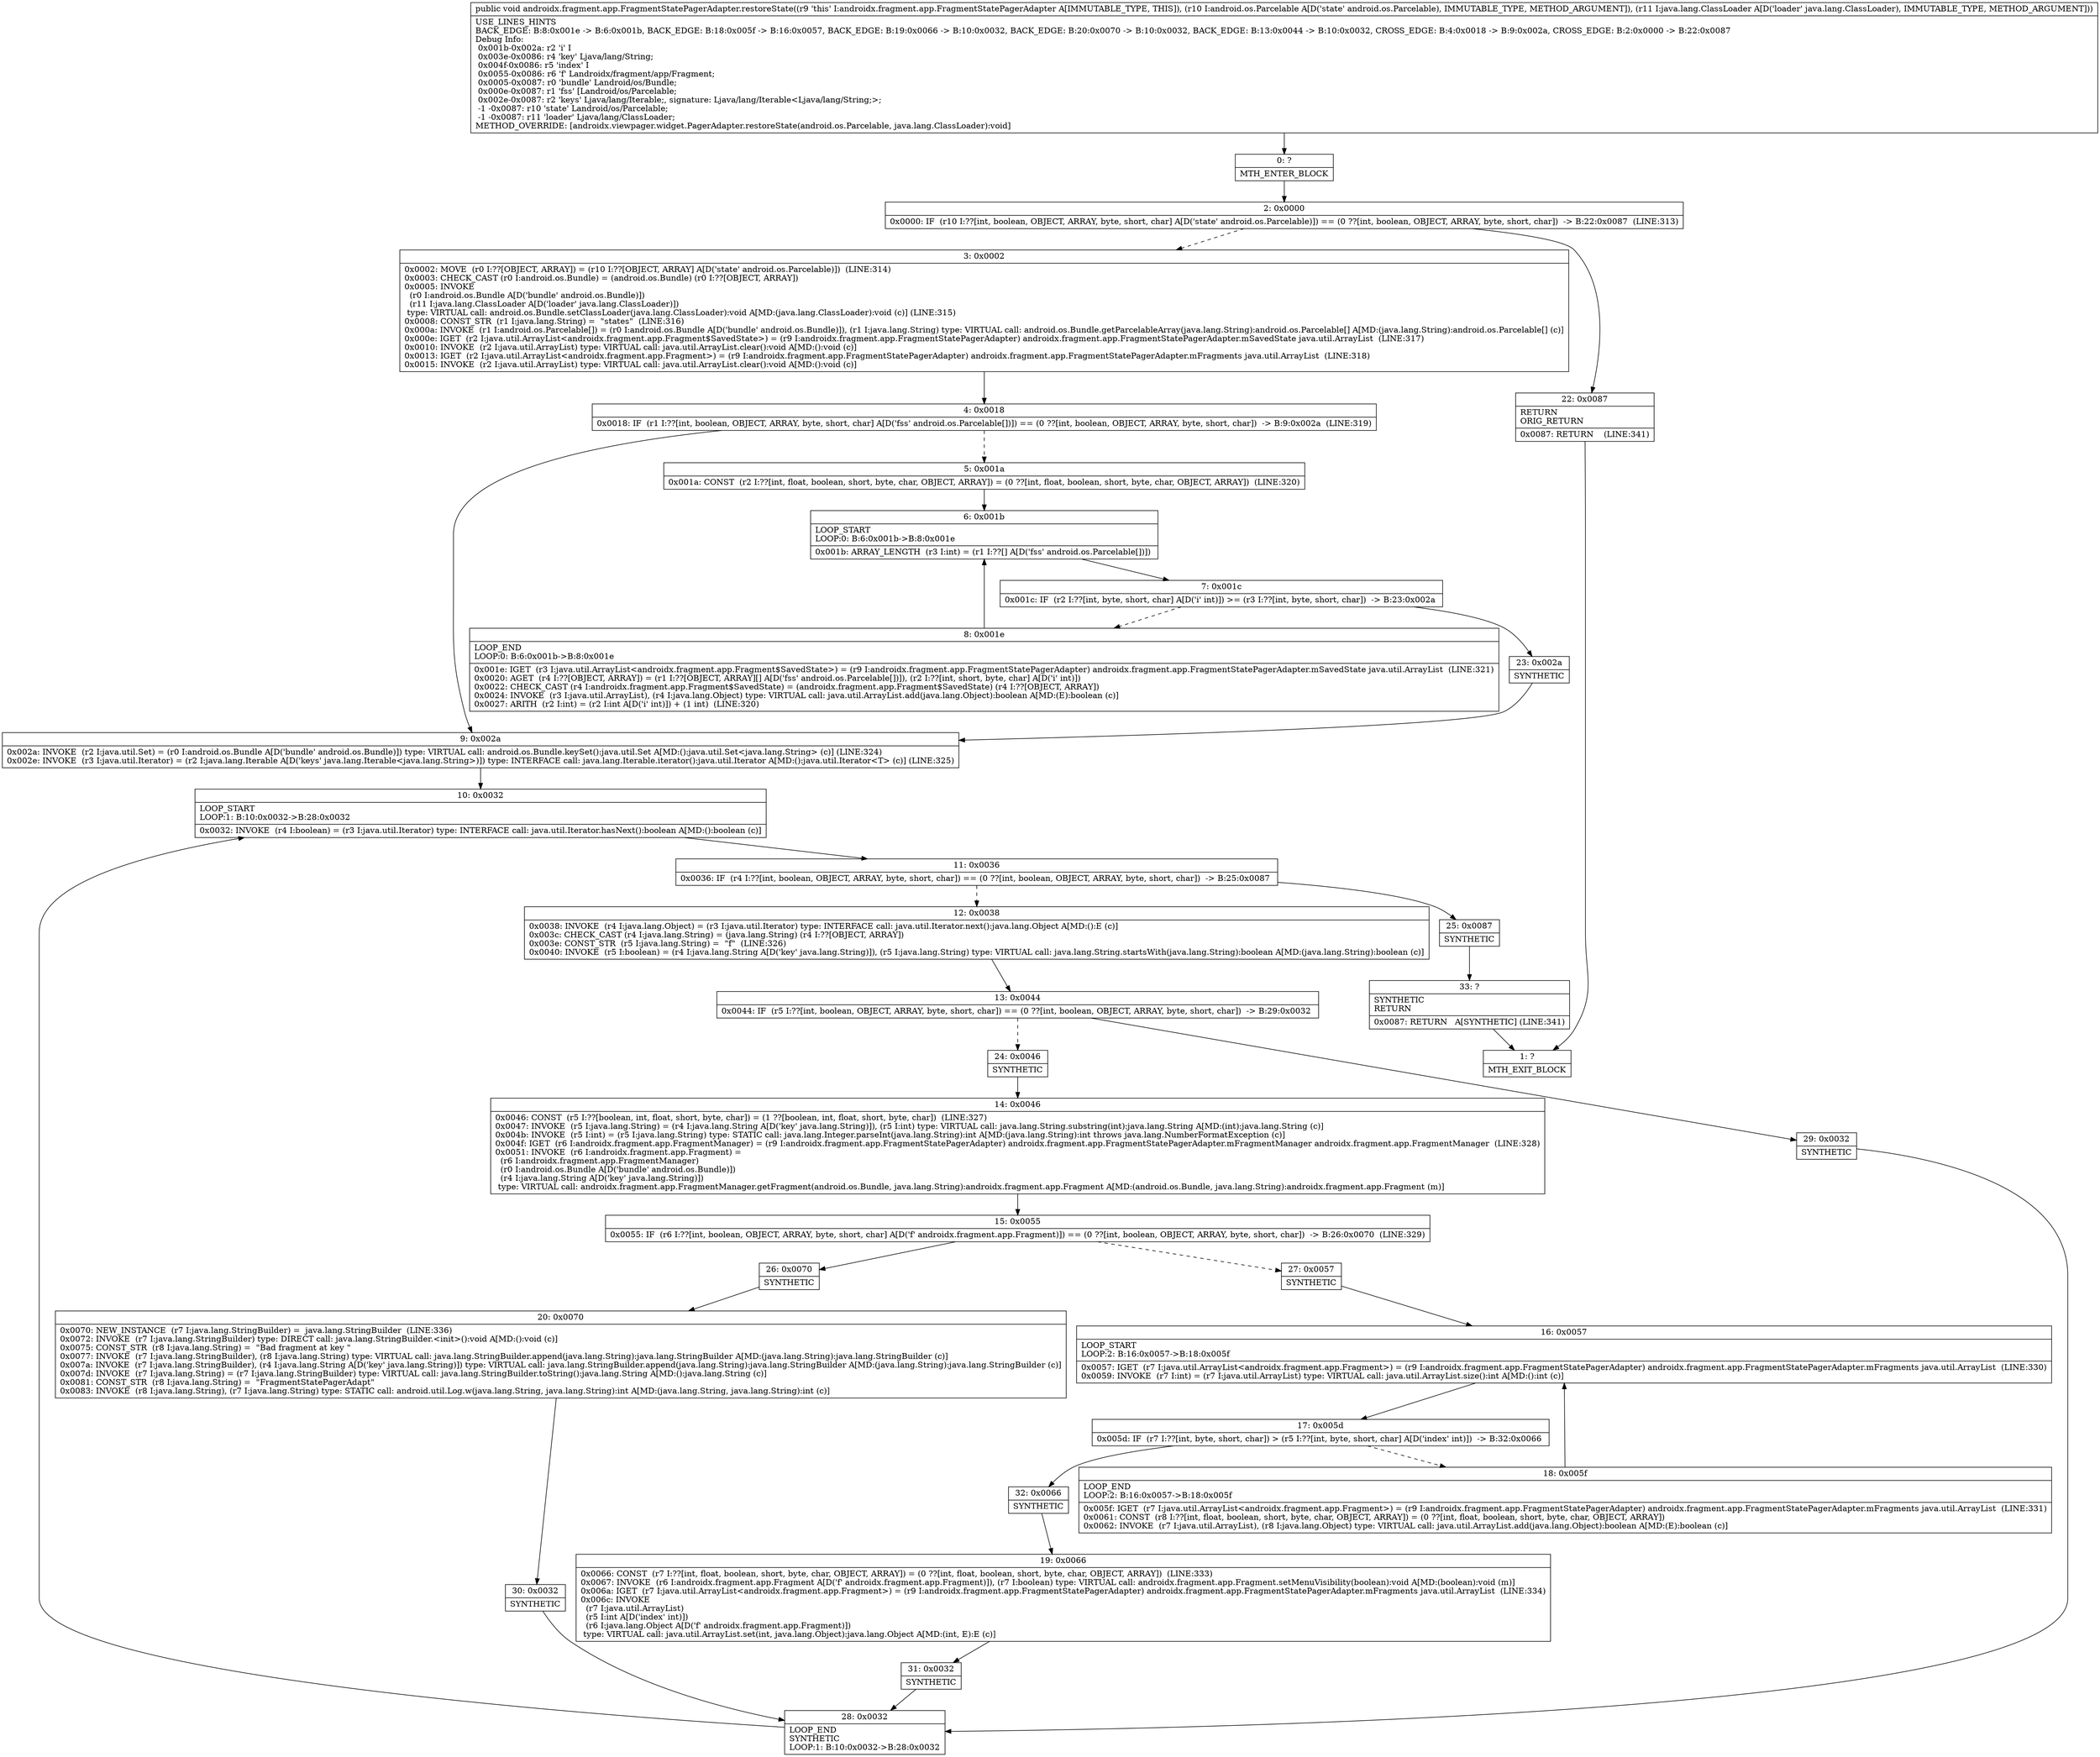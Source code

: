 digraph "CFG forandroidx.fragment.app.FragmentStatePagerAdapter.restoreState(Landroid\/os\/Parcelable;Ljava\/lang\/ClassLoader;)V" {
Node_0 [shape=record,label="{0\:\ ?|MTH_ENTER_BLOCK\l}"];
Node_2 [shape=record,label="{2\:\ 0x0000|0x0000: IF  (r10 I:??[int, boolean, OBJECT, ARRAY, byte, short, char] A[D('state' android.os.Parcelable)]) == (0 ??[int, boolean, OBJECT, ARRAY, byte, short, char])  \-\> B:22:0x0087  (LINE:313)\l}"];
Node_3 [shape=record,label="{3\:\ 0x0002|0x0002: MOVE  (r0 I:??[OBJECT, ARRAY]) = (r10 I:??[OBJECT, ARRAY] A[D('state' android.os.Parcelable)])  (LINE:314)\l0x0003: CHECK_CAST (r0 I:android.os.Bundle) = (android.os.Bundle) (r0 I:??[OBJECT, ARRAY]) \l0x0005: INVOKE  \l  (r0 I:android.os.Bundle A[D('bundle' android.os.Bundle)])\l  (r11 I:java.lang.ClassLoader A[D('loader' java.lang.ClassLoader)])\l type: VIRTUAL call: android.os.Bundle.setClassLoader(java.lang.ClassLoader):void A[MD:(java.lang.ClassLoader):void (c)] (LINE:315)\l0x0008: CONST_STR  (r1 I:java.lang.String) =  \"states\"  (LINE:316)\l0x000a: INVOKE  (r1 I:android.os.Parcelable[]) = (r0 I:android.os.Bundle A[D('bundle' android.os.Bundle)]), (r1 I:java.lang.String) type: VIRTUAL call: android.os.Bundle.getParcelableArray(java.lang.String):android.os.Parcelable[] A[MD:(java.lang.String):android.os.Parcelable[] (c)]\l0x000e: IGET  (r2 I:java.util.ArrayList\<androidx.fragment.app.Fragment$SavedState\>) = (r9 I:androidx.fragment.app.FragmentStatePagerAdapter) androidx.fragment.app.FragmentStatePagerAdapter.mSavedState java.util.ArrayList  (LINE:317)\l0x0010: INVOKE  (r2 I:java.util.ArrayList) type: VIRTUAL call: java.util.ArrayList.clear():void A[MD:():void (c)]\l0x0013: IGET  (r2 I:java.util.ArrayList\<androidx.fragment.app.Fragment\>) = (r9 I:androidx.fragment.app.FragmentStatePagerAdapter) androidx.fragment.app.FragmentStatePagerAdapter.mFragments java.util.ArrayList  (LINE:318)\l0x0015: INVOKE  (r2 I:java.util.ArrayList) type: VIRTUAL call: java.util.ArrayList.clear():void A[MD:():void (c)]\l}"];
Node_4 [shape=record,label="{4\:\ 0x0018|0x0018: IF  (r1 I:??[int, boolean, OBJECT, ARRAY, byte, short, char] A[D('fss' android.os.Parcelable[])]) == (0 ??[int, boolean, OBJECT, ARRAY, byte, short, char])  \-\> B:9:0x002a  (LINE:319)\l}"];
Node_5 [shape=record,label="{5\:\ 0x001a|0x001a: CONST  (r2 I:??[int, float, boolean, short, byte, char, OBJECT, ARRAY]) = (0 ??[int, float, boolean, short, byte, char, OBJECT, ARRAY])  (LINE:320)\l}"];
Node_6 [shape=record,label="{6\:\ 0x001b|LOOP_START\lLOOP:0: B:6:0x001b\-\>B:8:0x001e\l|0x001b: ARRAY_LENGTH  (r3 I:int) = (r1 I:??[] A[D('fss' android.os.Parcelable[])]) \l}"];
Node_7 [shape=record,label="{7\:\ 0x001c|0x001c: IF  (r2 I:??[int, byte, short, char] A[D('i' int)]) \>= (r3 I:??[int, byte, short, char])  \-\> B:23:0x002a \l}"];
Node_8 [shape=record,label="{8\:\ 0x001e|LOOP_END\lLOOP:0: B:6:0x001b\-\>B:8:0x001e\l|0x001e: IGET  (r3 I:java.util.ArrayList\<androidx.fragment.app.Fragment$SavedState\>) = (r9 I:androidx.fragment.app.FragmentStatePagerAdapter) androidx.fragment.app.FragmentStatePagerAdapter.mSavedState java.util.ArrayList  (LINE:321)\l0x0020: AGET  (r4 I:??[OBJECT, ARRAY]) = (r1 I:??[OBJECT, ARRAY][] A[D('fss' android.os.Parcelable[])]), (r2 I:??[int, short, byte, char] A[D('i' int)]) \l0x0022: CHECK_CAST (r4 I:androidx.fragment.app.Fragment$SavedState) = (androidx.fragment.app.Fragment$SavedState) (r4 I:??[OBJECT, ARRAY]) \l0x0024: INVOKE  (r3 I:java.util.ArrayList), (r4 I:java.lang.Object) type: VIRTUAL call: java.util.ArrayList.add(java.lang.Object):boolean A[MD:(E):boolean (c)]\l0x0027: ARITH  (r2 I:int) = (r2 I:int A[D('i' int)]) + (1 int)  (LINE:320)\l}"];
Node_23 [shape=record,label="{23\:\ 0x002a|SYNTHETIC\l}"];
Node_9 [shape=record,label="{9\:\ 0x002a|0x002a: INVOKE  (r2 I:java.util.Set) = (r0 I:android.os.Bundle A[D('bundle' android.os.Bundle)]) type: VIRTUAL call: android.os.Bundle.keySet():java.util.Set A[MD:():java.util.Set\<java.lang.String\> (c)] (LINE:324)\l0x002e: INVOKE  (r3 I:java.util.Iterator) = (r2 I:java.lang.Iterable A[D('keys' java.lang.Iterable\<java.lang.String\>)]) type: INTERFACE call: java.lang.Iterable.iterator():java.util.Iterator A[MD:():java.util.Iterator\<T\> (c)] (LINE:325)\l}"];
Node_10 [shape=record,label="{10\:\ 0x0032|LOOP_START\lLOOP:1: B:10:0x0032\-\>B:28:0x0032\l|0x0032: INVOKE  (r4 I:boolean) = (r3 I:java.util.Iterator) type: INTERFACE call: java.util.Iterator.hasNext():boolean A[MD:():boolean (c)]\l}"];
Node_11 [shape=record,label="{11\:\ 0x0036|0x0036: IF  (r4 I:??[int, boolean, OBJECT, ARRAY, byte, short, char]) == (0 ??[int, boolean, OBJECT, ARRAY, byte, short, char])  \-\> B:25:0x0087 \l}"];
Node_12 [shape=record,label="{12\:\ 0x0038|0x0038: INVOKE  (r4 I:java.lang.Object) = (r3 I:java.util.Iterator) type: INTERFACE call: java.util.Iterator.next():java.lang.Object A[MD:():E (c)]\l0x003c: CHECK_CAST (r4 I:java.lang.String) = (java.lang.String) (r4 I:??[OBJECT, ARRAY]) \l0x003e: CONST_STR  (r5 I:java.lang.String) =  \"f\"  (LINE:326)\l0x0040: INVOKE  (r5 I:boolean) = (r4 I:java.lang.String A[D('key' java.lang.String)]), (r5 I:java.lang.String) type: VIRTUAL call: java.lang.String.startsWith(java.lang.String):boolean A[MD:(java.lang.String):boolean (c)]\l}"];
Node_13 [shape=record,label="{13\:\ 0x0044|0x0044: IF  (r5 I:??[int, boolean, OBJECT, ARRAY, byte, short, char]) == (0 ??[int, boolean, OBJECT, ARRAY, byte, short, char])  \-\> B:29:0x0032 \l}"];
Node_24 [shape=record,label="{24\:\ 0x0046|SYNTHETIC\l}"];
Node_14 [shape=record,label="{14\:\ 0x0046|0x0046: CONST  (r5 I:??[boolean, int, float, short, byte, char]) = (1 ??[boolean, int, float, short, byte, char])  (LINE:327)\l0x0047: INVOKE  (r5 I:java.lang.String) = (r4 I:java.lang.String A[D('key' java.lang.String)]), (r5 I:int) type: VIRTUAL call: java.lang.String.substring(int):java.lang.String A[MD:(int):java.lang.String (c)]\l0x004b: INVOKE  (r5 I:int) = (r5 I:java.lang.String) type: STATIC call: java.lang.Integer.parseInt(java.lang.String):int A[MD:(java.lang.String):int throws java.lang.NumberFormatException (c)]\l0x004f: IGET  (r6 I:androidx.fragment.app.FragmentManager) = (r9 I:androidx.fragment.app.FragmentStatePagerAdapter) androidx.fragment.app.FragmentStatePagerAdapter.mFragmentManager androidx.fragment.app.FragmentManager  (LINE:328)\l0x0051: INVOKE  (r6 I:androidx.fragment.app.Fragment) = \l  (r6 I:androidx.fragment.app.FragmentManager)\l  (r0 I:android.os.Bundle A[D('bundle' android.os.Bundle)])\l  (r4 I:java.lang.String A[D('key' java.lang.String)])\l type: VIRTUAL call: androidx.fragment.app.FragmentManager.getFragment(android.os.Bundle, java.lang.String):androidx.fragment.app.Fragment A[MD:(android.os.Bundle, java.lang.String):androidx.fragment.app.Fragment (m)]\l}"];
Node_15 [shape=record,label="{15\:\ 0x0055|0x0055: IF  (r6 I:??[int, boolean, OBJECT, ARRAY, byte, short, char] A[D('f' androidx.fragment.app.Fragment)]) == (0 ??[int, boolean, OBJECT, ARRAY, byte, short, char])  \-\> B:26:0x0070  (LINE:329)\l}"];
Node_26 [shape=record,label="{26\:\ 0x0070|SYNTHETIC\l}"];
Node_20 [shape=record,label="{20\:\ 0x0070|0x0070: NEW_INSTANCE  (r7 I:java.lang.StringBuilder) =  java.lang.StringBuilder  (LINE:336)\l0x0072: INVOKE  (r7 I:java.lang.StringBuilder) type: DIRECT call: java.lang.StringBuilder.\<init\>():void A[MD:():void (c)]\l0x0075: CONST_STR  (r8 I:java.lang.String) =  \"Bad fragment at key \" \l0x0077: INVOKE  (r7 I:java.lang.StringBuilder), (r8 I:java.lang.String) type: VIRTUAL call: java.lang.StringBuilder.append(java.lang.String):java.lang.StringBuilder A[MD:(java.lang.String):java.lang.StringBuilder (c)]\l0x007a: INVOKE  (r7 I:java.lang.StringBuilder), (r4 I:java.lang.String A[D('key' java.lang.String)]) type: VIRTUAL call: java.lang.StringBuilder.append(java.lang.String):java.lang.StringBuilder A[MD:(java.lang.String):java.lang.StringBuilder (c)]\l0x007d: INVOKE  (r7 I:java.lang.String) = (r7 I:java.lang.StringBuilder) type: VIRTUAL call: java.lang.StringBuilder.toString():java.lang.String A[MD:():java.lang.String (c)]\l0x0081: CONST_STR  (r8 I:java.lang.String) =  \"FragmentStatePagerAdapt\" \l0x0083: INVOKE  (r8 I:java.lang.String), (r7 I:java.lang.String) type: STATIC call: android.util.Log.w(java.lang.String, java.lang.String):int A[MD:(java.lang.String, java.lang.String):int (c)]\l}"];
Node_30 [shape=record,label="{30\:\ 0x0032|SYNTHETIC\l}"];
Node_28 [shape=record,label="{28\:\ 0x0032|LOOP_END\lSYNTHETIC\lLOOP:1: B:10:0x0032\-\>B:28:0x0032\l}"];
Node_27 [shape=record,label="{27\:\ 0x0057|SYNTHETIC\l}"];
Node_16 [shape=record,label="{16\:\ 0x0057|LOOP_START\lLOOP:2: B:16:0x0057\-\>B:18:0x005f\l|0x0057: IGET  (r7 I:java.util.ArrayList\<androidx.fragment.app.Fragment\>) = (r9 I:androidx.fragment.app.FragmentStatePagerAdapter) androidx.fragment.app.FragmentStatePagerAdapter.mFragments java.util.ArrayList  (LINE:330)\l0x0059: INVOKE  (r7 I:int) = (r7 I:java.util.ArrayList) type: VIRTUAL call: java.util.ArrayList.size():int A[MD:():int (c)]\l}"];
Node_17 [shape=record,label="{17\:\ 0x005d|0x005d: IF  (r7 I:??[int, byte, short, char]) \> (r5 I:??[int, byte, short, char] A[D('index' int)])  \-\> B:32:0x0066 \l}"];
Node_18 [shape=record,label="{18\:\ 0x005f|LOOP_END\lLOOP:2: B:16:0x0057\-\>B:18:0x005f\l|0x005f: IGET  (r7 I:java.util.ArrayList\<androidx.fragment.app.Fragment\>) = (r9 I:androidx.fragment.app.FragmentStatePagerAdapter) androidx.fragment.app.FragmentStatePagerAdapter.mFragments java.util.ArrayList  (LINE:331)\l0x0061: CONST  (r8 I:??[int, float, boolean, short, byte, char, OBJECT, ARRAY]) = (0 ??[int, float, boolean, short, byte, char, OBJECT, ARRAY]) \l0x0062: INVOKE  (r7 I:java.util.ArrayList), (r8 I:java.lang.Object) type: VIRTUAL call: java.util.ArrayList.add(java.lang.Object):boolean A[MD:(E):boolean (c)]\l}"];
Node_32 [shape=record,label="{32\:\ 0x0066|SYNTHETIC\l}"];
Node_19 [shape=record,label="{19\:\ 0x0066|0x0066: CONST  (r7 I:??[int, float, boolean, short, byte, char, OBJECT, ARRAY]) = (0 ??[int, float, boolean, short, byte, char, OBJECT, ARRAY])  (LINE:333)\l0x0067: INVOKE  (r6 I:androidx.fragment.app.Fragment A[D('f' androidx.fragment.app.Fragment)]), (r7 I:boolean) type: VIRTUAL call: androidx.fragment.app.Fragment.setMenuVisibility(boolean):void A[MD:(boolean):void (m)]\l0x006a: IGET  (r7 I:java.util.ArrayList\<androidx.fragment.app.Fragment\>) = (r9 I:androidx.fragment.app.FragmentStatePagerAdapter) androidx.fragment.app.FragmentStatePagerAdapter.mFragments java.util.ArrayList  (LINE:334)\l0x006c: INVOKE  \l  (r7 I:java.util.ArrayList)\l  (r5 I:int A[D('index' int)])\l  (r6 I:java.lang.Object A[D('f' androidx.fragment.app.Fragment)])\l type: VIRTUAL call: java.util.ArrayList.set(int, java.lang.Object):java.lang.Object A[MD:(int, E):E (c)]\l}"];
Node_31 [shape=record,label="{31\:\ 0x0032|SYNTHETIC\l}"];
Node_29 [shape=record,label="{29\:\ 0x0032|SYNTHETIC\l}"];
Node_25 [shape=record,label="{25\:\ 0x0087|SYNTHETIC\l}"];
Node_33 [shape=record,label="{33\:\ ?|SYNTHETIC\lRETURN\l|0x0087: RETURN   A[SYNTHETIC] (LINE:341)\l}"];
Node_1 [shape=record,label="{1\:\ ?|MTH_EXIT_BLOCK\l}"];
Node_22 [shape=record,label="{22\:\ 0x0087|RETURN\lORIG_RETURN\l|0x0087: RETURN    (LINE:341)\l}"];
MethodNode[shape=record,label="{public void androidx.fragment.app.FragmentStatePagerAdapter.restoreState((r9 'this' I:androidx.fragment.app.FragmentStatePagerAdapter A[IMMUTABLE_TYPE, THIS]), (r10 I:android.os.Parcelable A[D('state' android.os.Parcelable), IMMUTABLE_TYPE, METHOD_ARGUMENT]), (r11 I:java.lang.ClassLoader A[D('loader' java.lang.ClassLoader), IMMUTABLE_TYPE, METHOD_ARGUMENT]))  | USE_LINES_HINTS\lBACK_EDGE: B:8:0x001e \-\> B:6:0x001b, BACK_EDGE: B:18:0x005f \-\> B:16:0x0057, BACK_EDGE: B:19:0x0066 \-\> B:10:0x0032, BACK_EDGE: B:20:0x0070 \-\> B:10:0x0032, BACK_EDGE: B:13:0x0044 \-\> B:10:0x0032, CROSS_EDGE: B:4:0x0018 \-\> B:9:0x002a, CROSS_EDGE: B:2:0x0000 \-\> B:22:0x0087\lDebug Info:\l  0x001b\-0x002a: r2 'i' I\l  0x003e\-0x0086: r4 'key' Ljava\/lang\/String;\l  0x004f\-0x0086: r5 'index' I\l  0x0055\-0x0086: r6 'f' Landroidx\/fragment\/app\/Fragment;\l  0x0005\-0x0087: r0 'bundle' Landroid\/os\/Bundle;\l  0x000e\-0x0087: r1 'fss' [Landroid\/os\/Parcelable;\l  0x002e\-0x0087: r2 'keys' Ljava\/lang\/Iterable;, signature: Ljava\/lang\/Iterable\<Ljava\/lang\/String;\>;\l  \-1 \-0x0087: r10 'state' Landroid\/os\/Parcelable;\l  \-1 \-0x0087: r11 'loader' Ljava\/lang\/ClassLoader;\lMETHOD_OVERRIDE: [androidx.viewpager.widget.PagerAdapter.restoreState(android.os.Parcelable, java.lang.ClassLoader):void]\l}"];
MethodNode -> Node_0;Node_0 -> Node_2;
Node_2 -> Node_3[style=dashed];
Node_2 -> Node_22;
Node_3 -> Node_4;
Node_4 -> Node_5[style=dashed];
Node_4 -> Node_9;
Node_5 -> Node_6;
Node_6 -> Node_7;
Node_7 -> Node_8[style=dashed];
Node_7 -> Node_23;
Node_8 -> Node_6;
Node_23 -> Node_9;
Node_9 -> Node_10;
Node_10 -> Node_11;
Node_11 -> Node_12[style=dashed];
Node_11 -> Node_25;
Node_12 -> Node_13;
Node_13 -> Node_24[style=dashed];
Node_13 -> Node_29;
Node_24 -> Node_14;
Node_14 -> Node_15;
Node_15 -> Node_26;
Node_15 -> Node_27[style=dashed];
Node_26 -> Node_20;
Node_20 -> Node_30;
Node_30 -> Node_28;
Node_28 -> Node_10;
Node_27 -> Node_16;
Node_16 -> Node_17;
Node_17 -> Node_18[style=dashed];
Node_17 -> Node_32;
Node_18 -> Node_16;
Node_32 -> Node_19;
Node_19 -> Node_31;
Node_31 -> Node_28;
Node_29 -> Node_28;
Node_25 -> Node_33;
Node_33 -> Node_1;
Node_22 -> Node_1;
}

